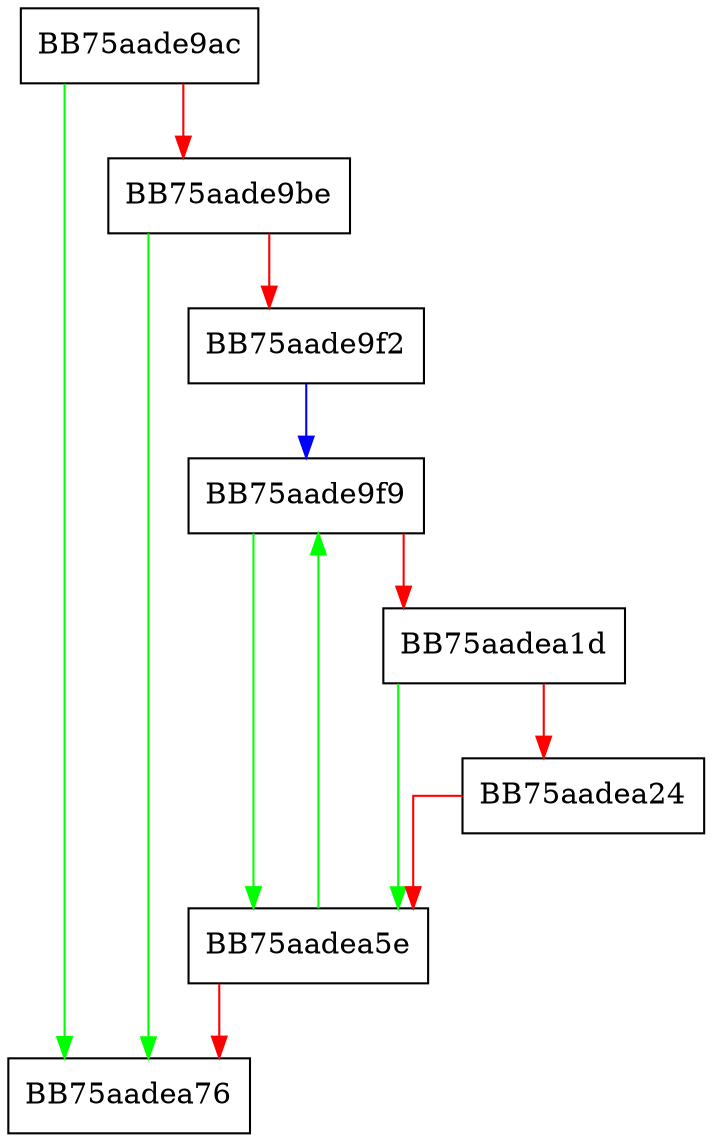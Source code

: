 digraph FpForceExpireSignatures {
  node [shape="box"];
  graph [splines=ortho];
  BB75aade9ac -> BB75aadea76 [color="green"];
  BB75aade9ac -> BB75aade9be [color="red"];
  BB75aade9be -> BB75aadea76 [color="green"];
  BB75aade9be -> BB75aade9f2 [color="red"];
  BB75aade9f2 -> BB75aade9f9 [color="blue"];
  BB75aade9f9 -> BB75aadea5e [color="green"];
  BB75aade9f9 -> BB75aadea1d [color="red"];
  BB75aadea1d -> BB75aadea5e [color="green"];
  BB75aadea1d -> BB75aadea24 [color="red"];
  BB75aadea24 -> BB75aadea5e [color="red"];
  BB75aadea5e -> BB75aade9f9 [color="green"];
  BB75aadea5e -> BB75aadea76 [color="red"];
}
